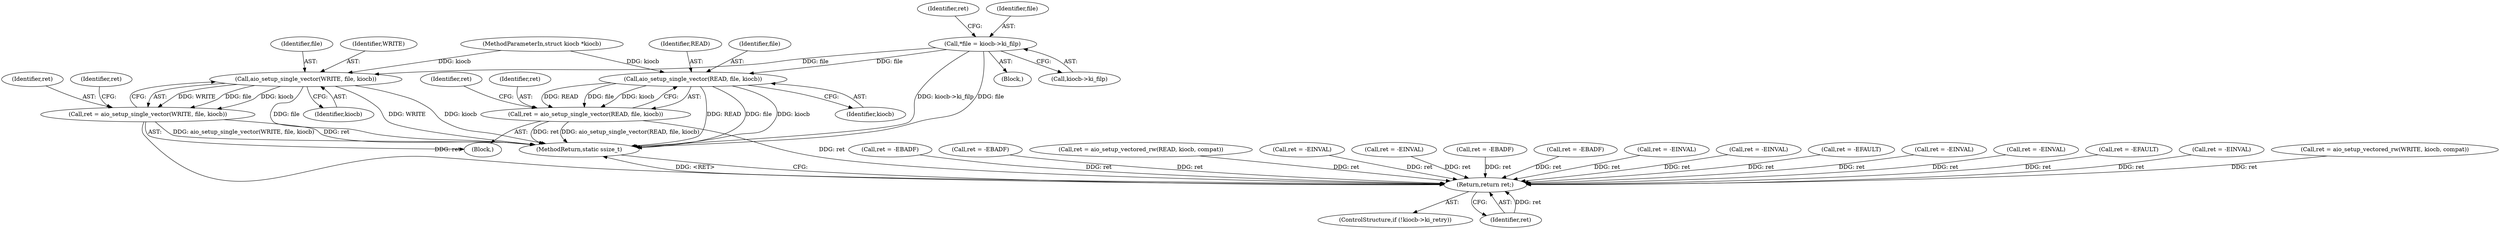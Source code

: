 digraph "0_linux_a70b52ec1aaeaf60f4739edb1b422827cb6f3893@pointer" {
"1000105" [label="(Call,*file = kiocb->ki_filp)"];
"1000151" [label="(Call,aio_setup_single_vector(READ, file, kiocb))"];
"1000149" [label="(Call,ret = aio_setup_single_vector(READ, file, kiocb))"];
"1000353" [label="(Return,return ret;)"];
"1000206" [label="(Call,aio_setup_single_vector(WRITE, file, kiocb))"];
"1000204" [label="(Call,ret = aio_setup_single_vector(WRITE, file, kiocb))"];
"1000103" [label="(Block,)"];
"1000175" [label="(Call,ret = -EBADF)"];
"1000230" [label="(Call,ret = -EBADF)"];
"1000154" [label="(Identifier,kiocb)"];
"1000112" [label="(Identifier,ret)"];
"1000243" [label="(Call,ret = aio_setup_vectored_rw(READ, kiocb, compat))"];
"1000118" [label="(Block,)"];
"1000213" [label="(Call,ret = -EINVAL)"];
"1000156" [label="(Identifier,ret)"];
"1000325" [label="(Call,ret = -EINVAL)"];
"1000149" [label="(Call,ret = aio_setup_single_vector(READ, file, kiocb))"];
"1000206" [label="(Call,aio_setup_single_vector(WRITE, file, kiocb))"];
"1000209" [label="(Identifier,kiocb)"];
"1000348" [label="(ControlStructure,if (!kiocb->ki_retry))"];
"1000354" [label="(Identifier,ret)"];
"1000120" [label="(Call,ret = -EBADF)"];
"1000269" [label="(Call,ret = -EBADF)"];
"1000344" [label="(Call,ret = -EINVAL)"];
"1000357" [label="(MethodReturn,static ssize_t)"];
"1000152" [label="(Identifier,READ)"];
"1000153" [label="(Identifier,file)"];
"1000211" [label="(Identifier,ret)"];
"1000105" [label="(Call,*file = kiocb->ki_filp)"];
"1000151" [label="(Call,aio_setup_single_vector(READ, file, kiocb))"];
"1000205" [label="(Identifier,ret)"];
"1000158" [label="(Call,ret = -EINVAL)"];
"1000107" [label="(Call,kiocb->ki_filp)"];
"1000188" [label="(Call,ret = -EFAULT)"];
"1000291" [label="(Call,ret = -EINVAL)"];
"1000106" [label="(Identifier,file)"];
"1000353" [label="(Return,return ret;)"];
"1000308" [label="(Call,ret = -EINVAL)"];
"1000208" [label="(Identifier,file)"];
"1000101" [label="(MethodParameterIn,struct kiocb *kiocb)"];
"1000133" [label="(Call,ret = -EFAULT)"];
"1000204" [label="(Call,ret = aio_setup_single_vector(WRITE, file, kiocb))"];
"1000150" [label="(Identifier,ret)"];
"1000252" [label="(Call,ret = -EINVAL)"];
"1000207" [label="(Identifier,WRITE)"];
"1000282" [label="(Call,ret = aio_setup_vectored_rw(WRITE, kiocb, compat))"];
"1000105" -> "1000103"  [label="AST: "];
"1000105" -> "1000107"  [label="CFG: "];
"1000106" -> "1000105"  [label="AST: "];
"1000107" -> "1000105"  [label="AST: "];
"1000112" -> "1000105"  [label="CFG: "];
"1000105" -> "1000357"  [label="DDG: kiocb->ki_filp"];
"1000105" -> "1000357"  [label="DDG: file"];
"1000105" -> "1000151"  [label="DDG: file"];
"1000105" -> "1000206"  [label="DDG: file"];
"1000151" -> "1000149"  [label="AST: "];
"1000151" -> "1000154"  [label="CFG: "];
"1000152" -> "1000151"  [label="AST: "];
"1000153" -> "1000151"  [label="AST: "];
"1000154" -> "1000151"  [label="AST: "];
"1000149" -> "1000151"  [label="CFG: "];
"1000151" -> "1000357"  [label="DDG: READ"];
"1000151" -> "1000357"  [label="DDG: file"];
"1000151" -> "1000357"  [label="DDG: kiocb"];
"1000151" -> "1000149"  [label="DDG: READ"];
"1000151" -> "1000149"  [label="DDG: file"];
"1000151" -> "1000149"  [label="DDG: kiocb"];
"1000101" -> "1000151"  [label="DDG: kiocb"];
"1000149" -> "1000118"  [label="AST: "];
"1000150" -> "1000149"  [label="AST: "];
"1000156" -> "1000149"  [label="CFG: "];
"1000149" -> "1000357"  [label="DDG: aio_setup_single_vector(READ, file, kiocb)"];
"1000149" -> "1000357"  [label="DDG: ret"];
"1000149" -> "1000353"  [label="DDG: ret"];
"1000353" -> "1000348"  [label="AST: "];
"1000353" -> "1000354"  [label="CFG: "];
"1000354" -> "1000353"  [label="AST: "];
"1000357" -> "1000353"  [label="CFG: "];
"1000353" -> "1000357"  [label="DDG: <RET>"];
"1000354" -> "1000353"  [label="DDG: ret"];
"1000308" -> "1000353"  [label="DDG: ret"];
"1000291" -> "1000353"  [label="DDG: ret"];
"1000252" -> "1000353"  [label="DDG: ret"];
"1000133" -> "1000353"  [label="DDG: ret"];
"1000120" -> "1000353"  [label="DDG: ret"];
"1000175" -> "1000353"  [label="DDG: ret"];
"1000230" -> "1000353"  [label="DDG: ret"];
"1000204" -> "1000353"  [label="DDG: ret"];
"1000325" -> "1000353"  [label="DDG: ret"];
"1000158" -> "1000353"  [label="DDG: ret"];
"1000213" -> "1000353"  [label="DDG: ret"];
"1000188" -> "1000353"  [label="DDG: ret"];
"1000243" -> "1000353"  [label="DDG: ret"];
"1000269" -> "1000353"  [label="DDG: ret"];
"1000344" -> "1000353"  [label="DDG: ret"];
"1000282" -> "1000353"  [label="DDG: ret"];
"1000206" -> "1000204"  [label="AST: "];
"1000206" -> "1000209"  [label="CFG: "];
"1000207" -> "1000206"  [label="AST: "];
"1000208" -> "1000206"  [label="AST: "];
"1000209" -> "1000206"  [label="AST: "];
"1000204" -> "1000206"  [label="CFG: "];
"1000206" -> "1000357"  [label="DDG: kiocb"];
"1000206" -> "1000357"  [label="DDG: file"];
"1000206" -> "1000357"  [label="DDG: WRITE"];
"1000206" -> "1000204"  [label="DDG: WRITE"];
"1000206" -> "1000204"  [label="DDG: file"];
"1000206" -> "1000204"  [label="DDG: kiocb"];
"1000101" -> "1000206"  [label="DDG: kiocb"];
"1000204" -> "1000118"  [label="AST: "];
"1000205" -> "1000204"  [label="AST: "];
"1000211" -> "1000204"  [label="CFG: "];
"1000204" -> "1000357"  [label="DDG: aio_setup_single_vector(WRITE, file, kiocb)"];
"1000204" -> "1000357"  [label="DDG: ret"];
}

